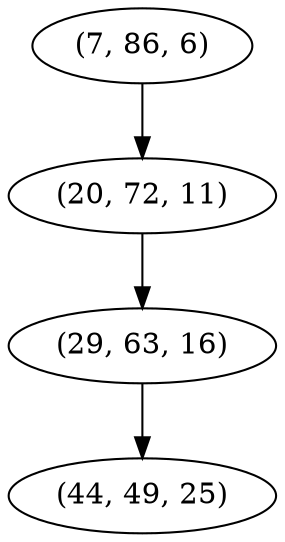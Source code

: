 digraph tree {
    "(7, 86, 6)";
    "(20, 72, 11)";
    "(29, 63, 16)";
    "(44, 49, 25)";
    "(7, 86, 6)" -> "(20, 72, 11)";
    "(20, 72, 11)" -> "(29, 63, 16)";
    "(29, 63, 16)" -> "(44, 49, 25)";
}
